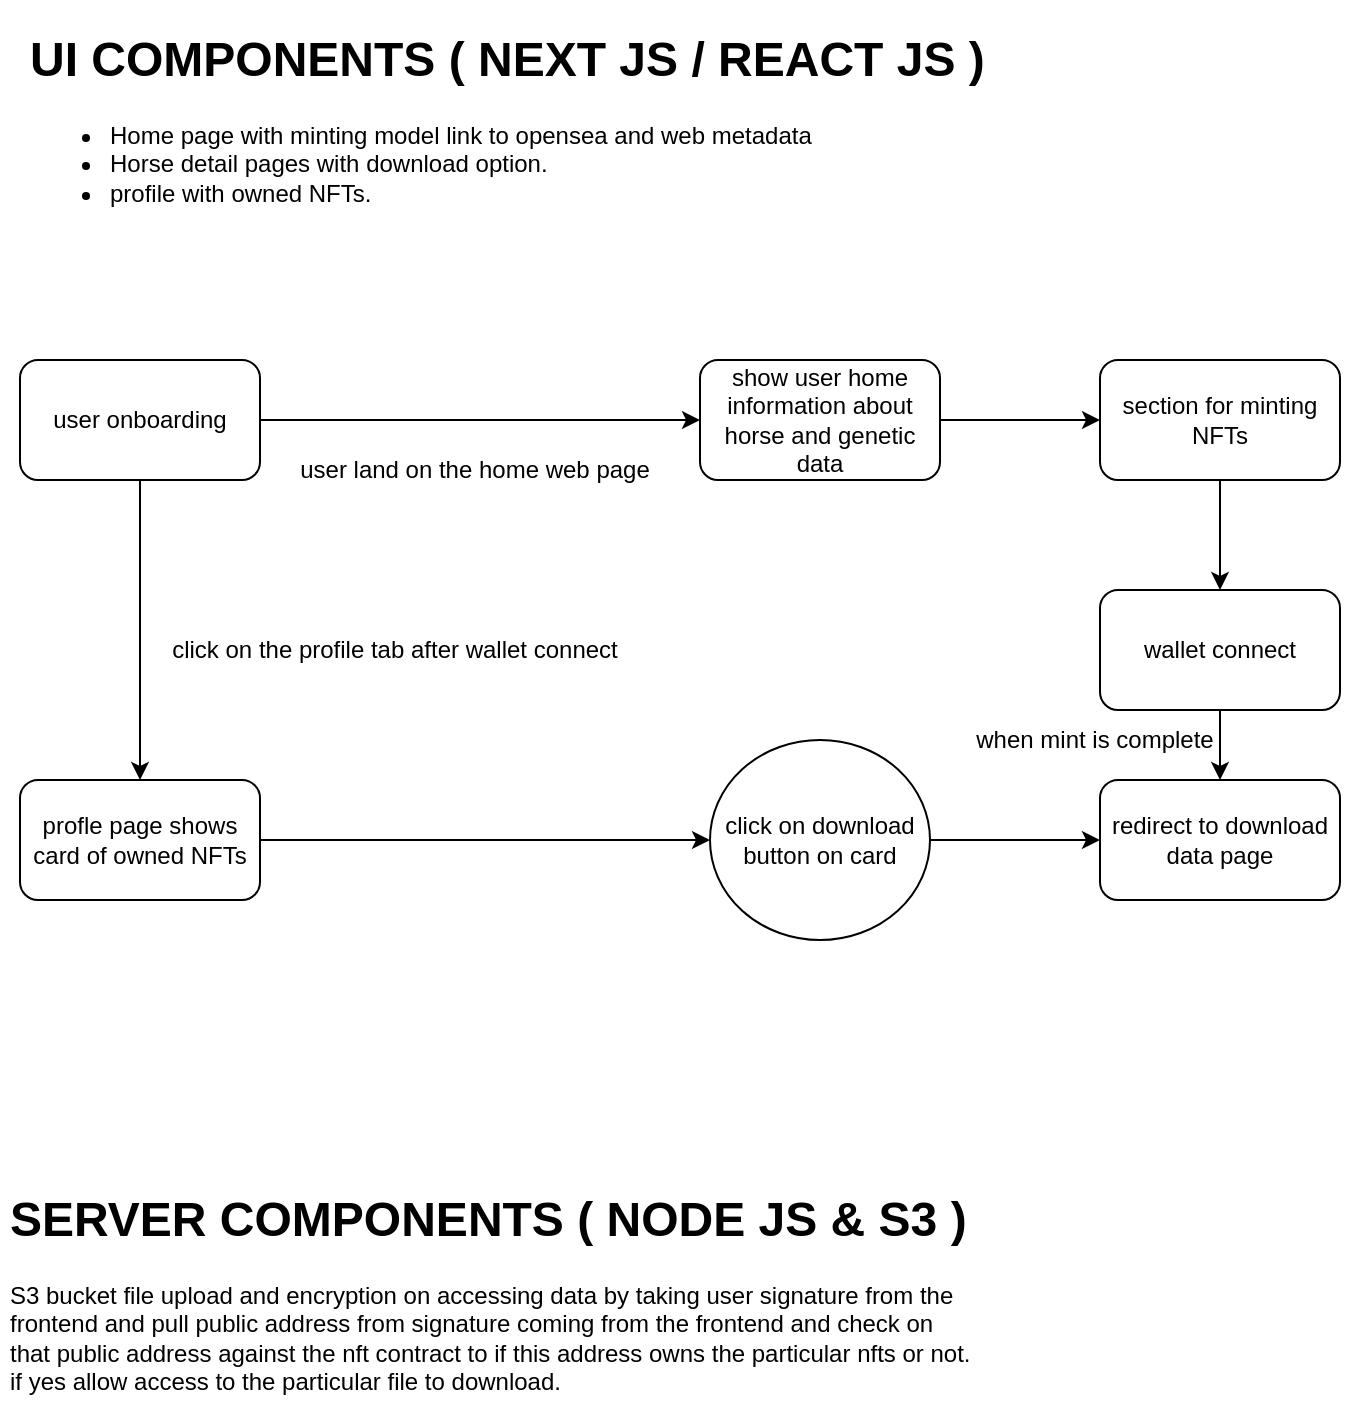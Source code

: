 <mxfile version="21.8.1" type="github">
  <diagram name="Page-1" id="GyKxe4Z96MdNetpnvUcC">
    <mxGraphModel dx="1012" dy="566" grid="1" gridSize="10" guides="1" tooltips="1" connect="1" arrows="1" fold="1" page="1" pageScale="1" pageWidth="850" pageHeight="1100" math="0" shadow="0">
      <root>
        <mxCell id="0" />
        <mxCell id="1" parent="0" />
        <mxCell id="O3Qx9bUmkXEiIXLxbMBX-2" value="&lt;h1&gt;UI COMPONENTS ( NEXT JS / REACT JS )&lt;/h1&gt;&lt;p&gt;&lt;/p&gt;&lt;ul&gt;&lt;li&gt;Home page with minting model link to opensea and web metadata&lt;/li&gt;&lt;li&gt;Horse detail pages with download option.&lt;/li&gt;&lt;li&gt;profile with owned NFTs.&lt;/li&gt;&lt;/ul&gt;&lt;p&gt;&lt;/p&gt;" style="text;html=1;strokeColor=none;fillColor=none;spacing=5;spacingTop=-20;whiteSpace=wrap;overflow=hidden;rounded=0;" vertex="1" parent="1">
          <mxGeometry x="50" y="30" width="490" height="120" as="geometry" />
        </mxCell>
        <mxCell id="O3Qx9bUmkXEiIXLxbMBX-7" value="" style="edgeStyle=orthogonalEdgeStyle;rounded=0;orthogonalLoop=1;jettySize=auto;html=1;" edge="1" parent="1" source="O3Qx9bUmkXEiIXLxbMBX-3" target="O3Qx9bUmkXEiIXLxbMBX-6">
          <mxGeometry relative="1" as="geometry" />
        </mxCell>
        <mxCell id="O3Qx9bUmkXEiIXLxbMBX-13" value="" style="edgeStyle=orthogonalEdgeStyle;rounded=0;orthogonalLoop=1;jettySize=auto;html=1;" edge="1" parent="1" source="O3Qx9bUmkXEiIXLxbMBX-3" target="O3Qx9bUmkXEiIXLxbMBX-12">
          <mxGeometry relative="1" as="geometry" />
        </mxCell>
        <mxCell id="O3Qx9bUmkXEiIXLxbMBX-3" value="user onboarding" style="rounded=1;whiteSpace=wrap;html=1;" vertex="1" parent="1">
          <mxGeometry x="50" y="200" width="120" height="60" as="geometry" />
        </mxCell>
        <mxCell id="O3Qx9bUmkXEiIXLxbMBX-4" value="user land on the home web page" style="text;html=1;strokeColor=none;fillColor=none;align=center;verticalAlign=middle;whiteSpace=wrap;rounded=0;" vertex="1" parent="1">
          <mxGeometry x="140" y="240" width="275" height="30" as="geometry" />
        </mxCell>
        <mxCell id="O3Qx9bUmkXEiIXLxbMBX-9" value="" style="edgeStyle=orthogonalEdgeStyle;rounded=0;orthogonalLoop=1;jettySize=auto;html=1;" edge="1" parent="1" source="O3Qx9bUmkXEiIXLxbMBX-6" target="O3Qx9bUmkXEiIXLxbMBX-8">
          <mxGeometry relative="1" as="geometry" />
        </mxCell>
        <mxCell id="O3Qx9bUmkXEiIXLxbMBX-6" value="show user home information about horse and genetic data" style="rounded=1;whiteSpace=wrap;html=1;" vertex="1" parent="1">
          <mxGeometry x="390" y="200" width="120" height="60" as="geometry" />
        </mxCell>
        <mxCell id="O3Qx9bUmkXEiIXLxbMBX-11" value="" style="edgeStyle=orthogonalEdgeStyle;rounded=0;orthogonalLoop=1;jettySize=auto;html=1;entryX=0.5;entryY=0;entryDx=0;entryDy=0;" edge="1" parent="1" source="O3Qx9bUmkXEiIXLxbMBX-8" target="O3Qx9bUmkXEiIXLxbMBX-15">
          <mxGeometry relative="1" as="geometry" />
        </mxCell>
        <mxCell id="O3Qx9bUmkXEiIXLxbMBX-8" value="section for minting NFTs" style="rounded=1;whiteSpace=wrap;html=1;" vertex="1" parent="1">
          <mxGeometry x="590" y="200" width="120" height="60" as="geometry" />
        </mxCell>
        <mxCell id="O3Qx9bUmkXEiIXLxbMBX-10" value="redirect to download data page" style="rounded=1;whiteSpace=wrap;html=1;" vertex="1" parent="1">
          <mxGeometry x="590" y="410" width="120" height="60" as="geometry" />
        </mxCell>
        <mxCell id="O3Qx9bUmkXEiIXLxbMBX-18" value="" style="edgeStyle=orthogonalEdgeStyle;rounded=0;orthogonalLoop=1;jettySize=auto;html=1;" edge="1" parent="1" source="O3Qx9bUmkXEiIXLxbMBX-12" target="O3Qx9bUmkXEiIXLxbMBX-17">
          <mxGeometry relative="1" as="geometry" />
        </mxCell>
        <mxCell id="O3Qx9bUmkXEiIXLxbMBX-12" value="profle page shows card of owned NFTs" style="rounded=1;whiteSpace=wrap;html=1;" vertex="1" parent="1">
          <mxGeometry x="50" y="410" width="120" height="60" as="geometry" />
        </mxCell>
        <mxCell id="O3Qx9bUmkXEiIXLxbMBX-14" value="click on the profile tab after wallet connect" style="text;html=1;strokeColor=none;fillColor=none;align=center;verticalAlign=middle;whiteSpace=wrap;rounded=0;" vertex="1" parent="1">
          <mxGeometry x="100" y="330" width="275" height="30" as="geometry" />
        </mxCell>
        <mxCell id="O3Qx9bUmkXEiIXLxbMBX-16" value="" style="edgeStyle=orthogonalEdgeStyle;rounded=0;orthogonalLoop=1;jettySize=auto;html=1;" edge="1" parent="1" source="O3Qx9bUmkXEiIXLxbMBX-15" target="O3Qx9bUmkXEiIXLxbMBX-10">
          <mxGeometry relative="1" as="geometry" />
        </mxCell>
        <mxCell id="O3Qx9bUmkXEiIXLxbMBX-15" value="wallet connect" style="rounded=1;whiteSpace=wrap;html=1;" vertex="1" parent="1">
          <mxGeometry x="590" y="315" width="120" height="60" as="geometry" />
        </mxCell>
        <mxCell id="O3Qx9bUmkXEiIXLxbMBX-19" value="" style="edgeStyle=orthogonalEdgeStyle;rounded=0;orthogonalLoop=1;jettySize=auto;html=1;" edge="1" parent="1" source="O3Qx9bUmkXEiIXLxbMBX-17" target="O3Qx9bUmkXEiIXLxbMBX-10">
          <mxGeometry relative="1" as="geometry" />
        </mxCell>
        <mxCell id="O3Qx9bUmkXEiIXLxbMBX-17" value="click on download button on card" style="ellipse;whiteSpace=wrap;html=1;rounded=1;" vertex="1" parent="1">
          <mxGeometry x="395" y="390" width="110" height="100" as="geometry" />
        </mxCell>
        <mxCell id="O3Qx9bUmkXEiIXLxbMBX-20" value="when mint is complete" style="text;html=1;strokeColor=none;fillColor=none;align=center;verticalAlign=middle;whiteSpace=wrap;rounded=0;" vertex="1" parent="1">
          <mxGeometry x="450" y="375" width="275" height="30" as="geometry" />
        </mxCell>
        <mxCell id="O3Qx9bUmkXEiIXLxbMBX-21" value="&lt;h1&gt;SERVER COMPONENTS ( NODE JS &amp;amp; S3 )&lt;/h1&gt;&lt;p&gt;S3 bucket file upload and encryption on accessing data by taking user signature from the frontend and pull public address from signature coming from the frontend and check on that public address against the nft contract to if this address owns the particular nfts or not. if yes allow access to the particular file to download.&lt;/p&gt;" style="text;html=1;strokeColor=none;fillColor=none;spacing=5;spacingTop=-20;whiteSpace=wrap;overflow=hidden;rounded=0;" vertex="1" parent="1">
          <mxGeometry x="40" y="610" width="490" height="120" as="geometry" />
        </mxCell>
      </root>
    </mxGraphModel>
  </diagram>
</mxfile>
